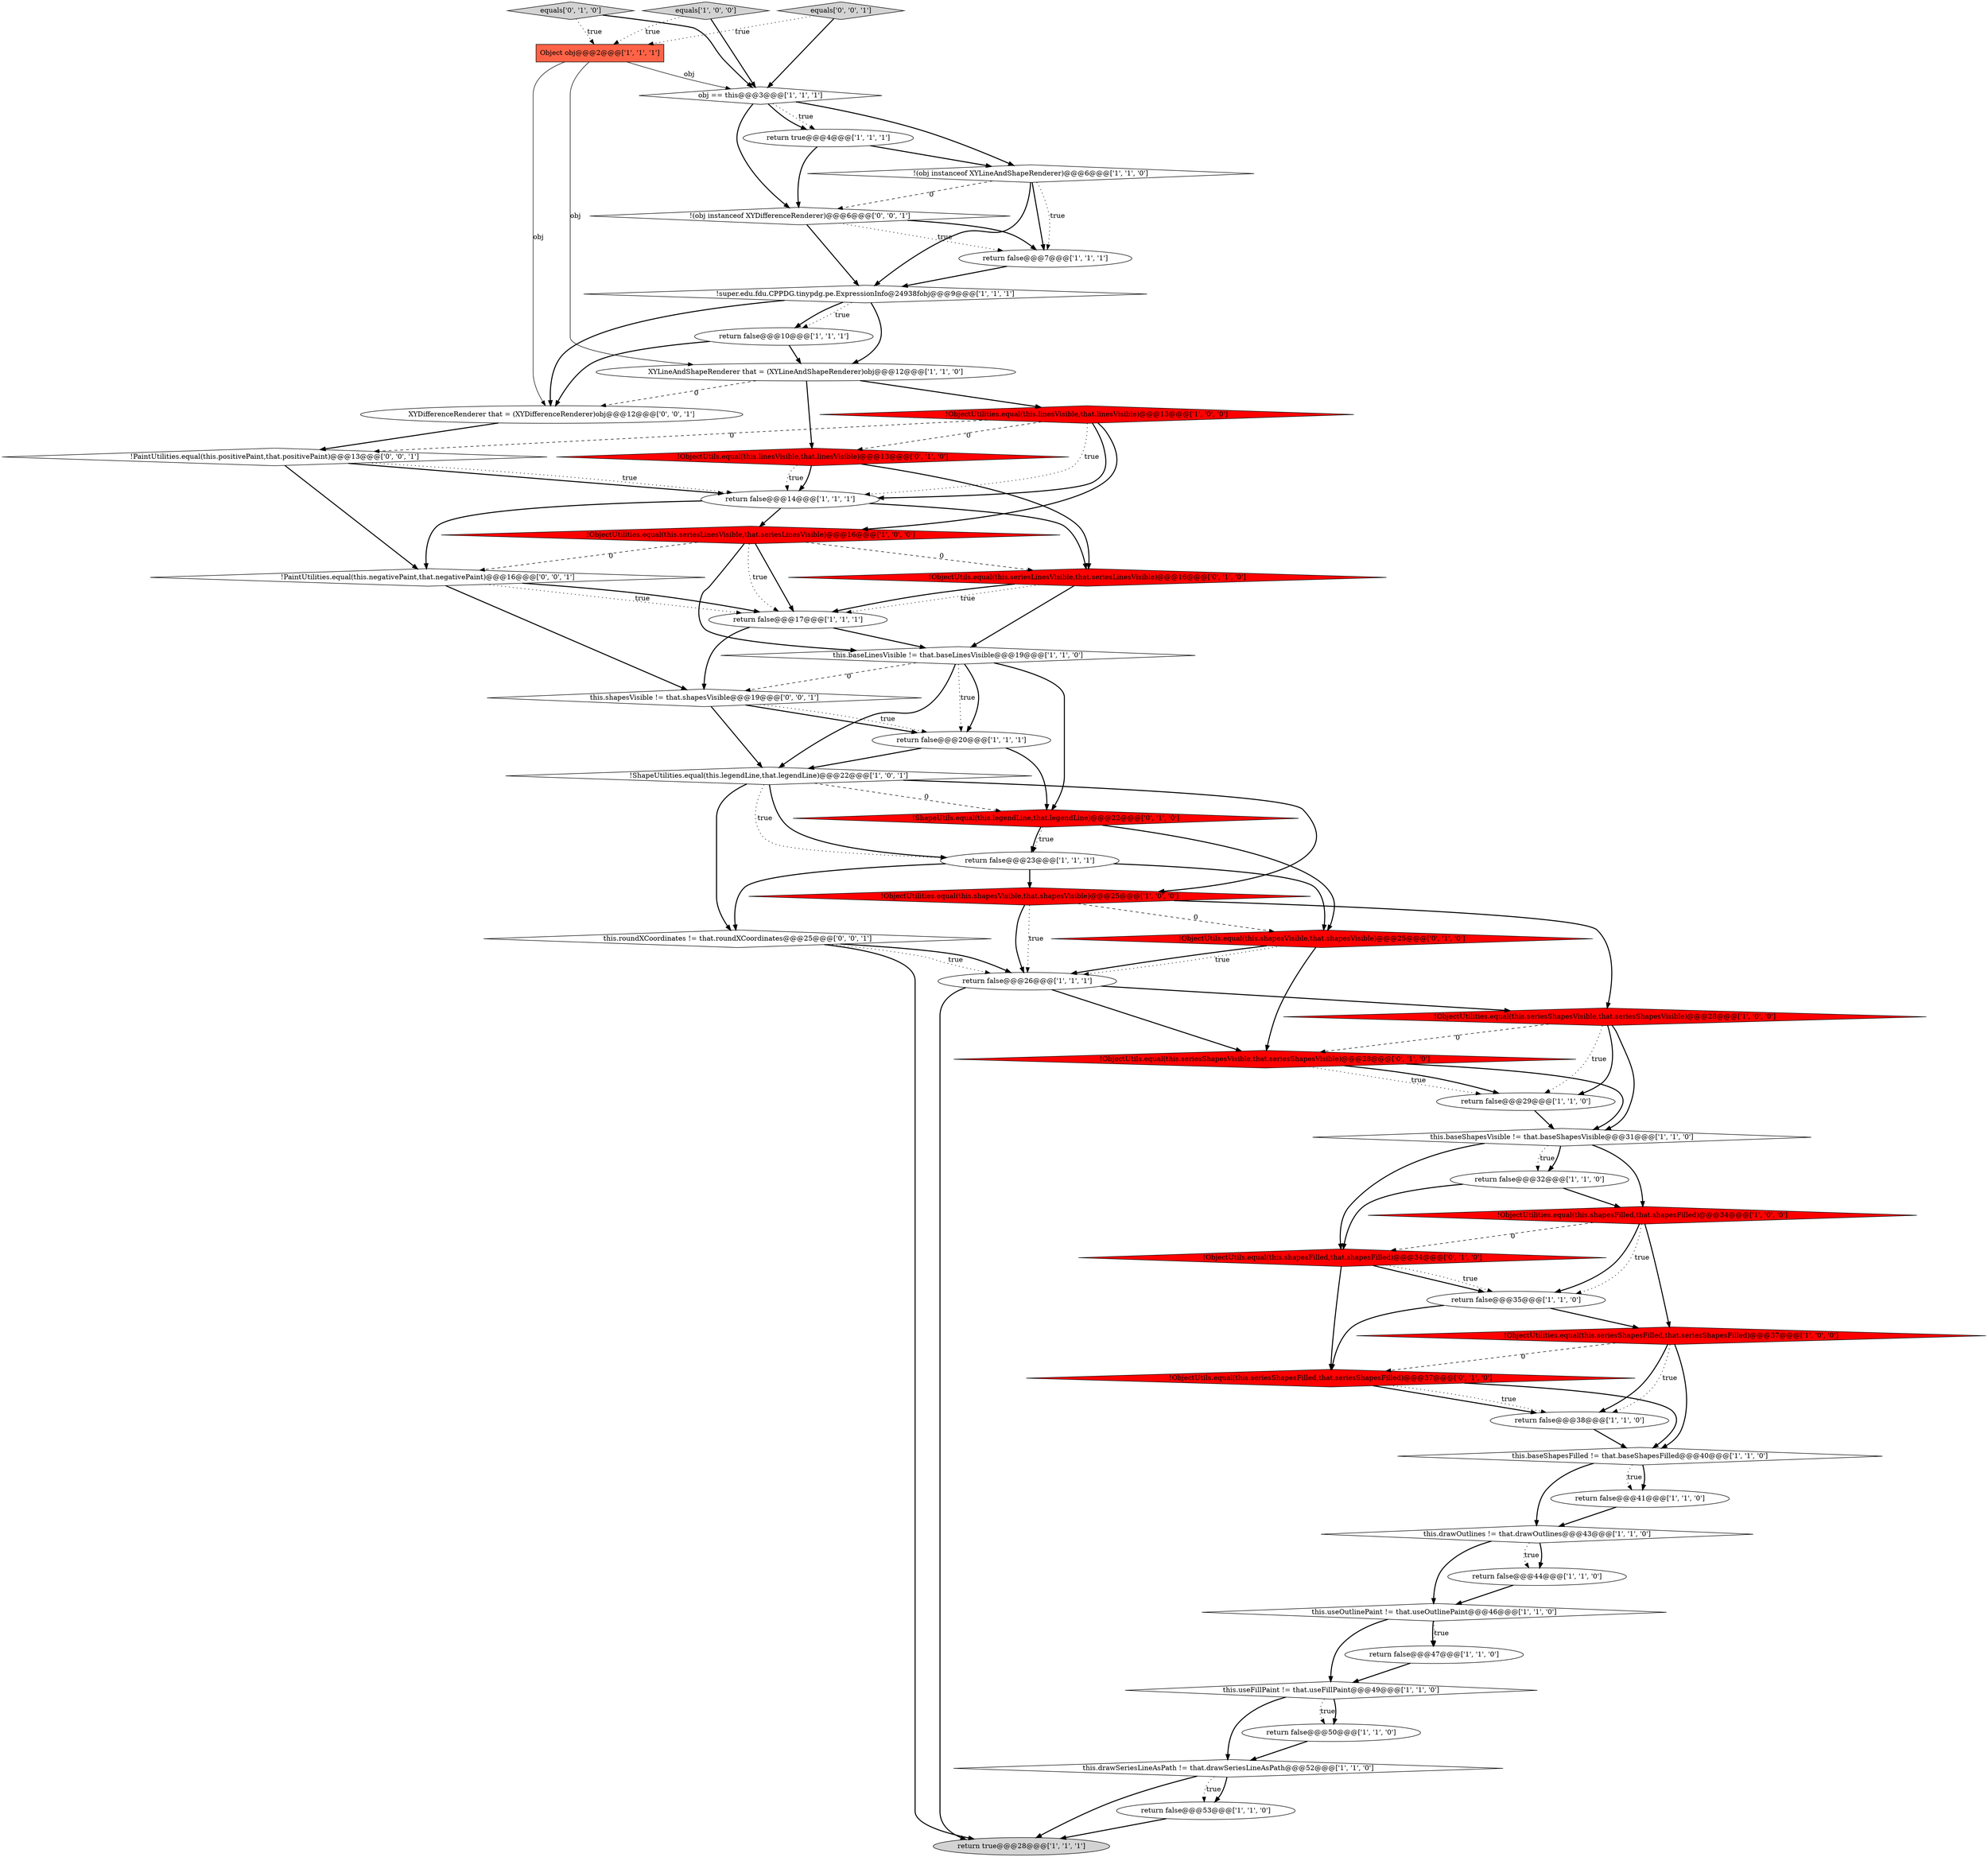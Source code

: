 digraph {
13 [style = filled, label = "this.baseShapesVisible != that.baseShapesVisible@@@31@@@['1', '1', '0']", fillcolor = white, shape = diamond image = "AAA0AAABBB1BBB"];
31 [style = filled, label = "!ObjectUtilities.equal(this.seriesLinesVisible,that.seriesLinesVisible)@@@16@@@['1', '0', '0']", fillcolor = red, shape = diamond image = "AAA1AAABBB1BBB"];
14 [style = filled, label = "this.drawSeriesLineAsPath != that.drawSeriesLineAsPath@@@52@@@['1', '1', '0']", fillcolor = white, shape = diamond image = "AAA0AAABBB1BBB"];
21 [style = filled, label = "XYLineAndShapeRenderer that = (XYLineAndShapeRenderer)obj@@@12@@@['1', '1', '0']", fillcolor = white, shape = ellipse image = "AAA0AAABBB1BBB"];
5 [style = filled, label = "return false@@@47@@@['1', '1', '0']", fillcolor = white, shape = ellipse image = "AAA0AAABBB1BBB"];
45 [style = filled, label = "!ObjectUtils.equal(this.linesVisible,that.linesVisible)@@@13@@@['0', '1', '0']", fillcolor = red, shape = diamond image = "AAA1AAABBB2BBB"];
1 [style = filled, label = "return true@@@4@@@['1', '1', '1']", fillcolor = white, shape = ellipse image = "AAA0AAABBB1BBB"];
35 [style = filled, label = "return false@@@29@@@['1', '1', '0']", fillcolor = white, shape = ellipse image = "AAA0AAABBB1BBB"];
38 [style = filled, label = "!ObjectUtils.equal(this.seriesShapesFilled,that.seriesShapesFilled)@@@37@@@['0', '1', '0']", fillcolor = red, shape = diamond image = "AAA1AAABBB2BBB"];
6 [style = filled, label = "!ShapeUtilities.equal(this.legendLine,that.legendLine)@@@22@@@['1', '0', '1']", fillcolor = white, shape = diamond image = "AAA0AAABBB1BBB"];
42 [style = filled, label = "equals['0', '1', '0']", fillcolor = lightgray, shape = diamond image = "AAA0AAABBB2BBB"];
23 [style = filled, label = "Object obj@@@2@@@['1', '1', '1']", fillcolor = tomato, shape = box image = "AAA0AAABBB1BBB"];
49 [style = filled, label = "!PaintUtilities.equal(this.positivePaint,that.positivePaint)@@@13@@@['0', '0', '1']", fillcolor = white, shape = diamond image = "AAA0AAABBB3BBB"];
30 [style = filled, label = "!(obj instanceof XYLineAndShapeRenderer)@@@6@@@['1', '1', '0']", fillcolor = white, shape = diamond image = "AAA0AAABBB1BBB"];
4 [style = filled, label = "return false@@@41@@@['1', '1', '0']", fillcolor = white, shape = ellipse image = "AAA0AAABBB1BBB"];
9 [style = filled, label = "!ObjectUtilities.equal(this.linesVisible,that.linesVisible)@@@13@@@['1', '0', '0']", fillcolor = red, shape = diamond image = "AAA1AAABBB1BBB"];
0 [style = filled, label = "!ObjectUtilities.equal(this.shapesFilled,that.shapesFilled)@@@34@@@['1', '0', '0']", fillcolor = red, shape = diamond image = "AAA1AAABBB1BBB"];
37 [style = filled, label = "return false@@@38@@@['1', '1', '0']", fillcolor = white, shape = ellipse image = "AAA0AAABBB1BBB"];
33 [style = filled, label = "equals['1', '0', '0']", fillcolor = lightgray, shape = diamond image = "AAA0AAABBB1BBB"];
41 [style = filled, label = "!ObjectUtils.equal(this.shapesFilled,that.shapesFilled)@@@34@@@['0', '1', '0']", fillcolor = red, shape = diamond image = "AAA1AAABBB2BBB"];
16 [style = filled, label = "return false@@@26@@@['1', '1', '1']", fillcolor = white, shape = ellipse image = "AAA0AAABBB1BBB"];
40 [style = filled, label = "!ObjectUtils.equal(this.seriesLinesVisible,that.seriesLinesVisible)@@@16@@@['0', '1', '0']", fillcolor = red, shape = diamond image = "AAA1AAABBB2BBB"];
25 [style = filled, label = "!ObjectUtilities.equal(this.seriesShapesFilled,that.seriesShapesFilled)@@@37@@@['1', '0', '0']", fillcolor = red, shape = diamond image = "AAA1AAABBB1BBB"];
26 [style = filled, label = "return false@@@23@@@['1', '1', '1']", fillcolor = white, shape = ellipse image = "AAA0AAABBB1BBB"];
36 [style = filled, label = "!ObjectUtilities.equal(this.seriesShapesVisible,that.seriesShapesVisible)@@@28@@@['1', '0', '0']", fillcolor = red, shape = diamond image = "AAA1AAABBB1BBB"];
48 [style = filled, label = "equals['0', '0', '1']", fillcolor = lightgray, shape = diamond image = "AAA0AAABBB3BBB"];
8 [style = filled, label = "return false@@@35@@@['1', '1', '0']", fillcolor = white, shape = ellipse image = "AAA0AAABBB1BBB"];
17 [style = filled, label = "!super.edu.fdu.CPPDG.tinypdg.pe.ExpressionInfo@24938fobj@@@9@@@['1', '1', '1']", fillcolor = white, shape = diamond image = "AAA0AAABBB1BBB"];
51 [style = filled, label = "!(obj instanceof XYDifferenceRenderer)@@@6@@@['0', '0', '1']", fillcolor = white, shape = diamond image = "AAA0AAABBB3BBB"];
39 [style = filled, label = "!ShapeUtils.equal(this.legendLine,that.legendLine)@@@22@@@['0', '1', '0']", fillcolor = red, shape = diamond image = "AAA1AAABBB2BBB"];
18 [style = filled, label = "this.baseShapesFilled != that.baseShapesFilled@@@40@@@['1', '1', '0']", fillcolor = white, shape = diamond image = "AAA0AAABBB1BBB"];
46 [style = filled, label = "XYDifferenceRenderer that = (XYDifferenceRenderer)obj@@@12@@@['0', '0', '1']", fillcolor = white, shape = ellipse image = "AAA0AAABBB3BBB"];
15 [style = filled, label = "this.baseLinesVisible != that.baseLinesVisible@@@19@@@['1', '1', '0']", fillcolor = white, shape = diamond image = "AAA0AAABBB1BBB"];
10 [style = filled, label = "return false@@@10@@@['1', '1', '1']", fillcolor = white, shape = ellipse image = "AAA0AAABBB1BBB"];
19 [style = filled, label = "this.drawOutlines != that.drawOutlines@@@43@@@['1', '1', '0']", fillcolor = white, shape = diamond image = "AAA0AAABBB1BBB"];
12 [style = filled, label = "return false@@@44@@@['1', '1', '0']", fillcolor = white, shape = ellipse image = "AAA0AAABBB1BBB"];
27 [style = filled, label = "return false@@@50@@@['1', '1', '0']", fillcolor = white, shape = ellipse image = "AAA0AAABBB1BBB"];
2 [style = filled, label = "this.useOutlinePaint != that.useOutlinePaint@@@46@@@['1', '1', '0']", fillcolor = white, shape = diamond image = "AAA0AAABBB1BBB"];
24 [style = filled, label = "return false@@@14@@@['1', '1', '1']", fillcolor = white, shape = ellipse image = "AAA0AAABBB1BBB"];
20 [style = filled, label = "this.useFillPaint != that.useFillPaint@@@49@@@['1', '1', '0']", fillcolor = white, shape = diamond image = "AAA0AAABBB1BBB"];
50 [style = filled, label = "this.shapesVisible != that.shapesVisible@@@19@@@['0', '0', '1']", fillcolor = white, shape = diamond image = "AAA0AAABBB3BBB"];
3 [style = filled, label = "return false@@@17@@@['1', '1', '1']", fillcolor = white, shape = ellipse image = "AAA0AAABBB1BBB"];
44 [style = filled, label = "!ObjectUtils.equal(this.shapesVisible,that.shapesVisible)@@@25@@@['0', '1', '0']", fillcolor = red, shape = diamond image = "AAA1AAABBB2BBB"];
32 [style = filled, label = "return false@@@20@@@['1', '1', '1']", fillcolor = white, shape = ellipse image = "AAA0AAABBB1BBB"];
43 [style = filled, label = "!ObjectUtils.equal(this.seriesShapesVisible,that.seriesShapesVisible)@@@28@@@['0', '1', '0']", fillcolor = red, shape = diamond image = "AAA1AAABBB2BBB"];
7 [style = filled, label = "return true@@@28@@@['1', '1', '1']", fillcolor = lightgray, shape = ellipse image = "AAA0AAABBB1BBB"];
47 [style = filled, label = "this.roundXCoordinates != that.roundXCoordinates@@@25@@@['0', '0', '1']", fillcolor = white, shape = diamond image = "AAA0AAABBB3BBB"];
29 [style = filled, label = "return false@@@32@@@['1', '1', '0']", fillcolor = white, shape = ellipse image = "AAA0AAABBB1BBB"];
34 [style = filled, label = "obj == this@@@3@@@['1', '1', '1']", fillcolor = white, shape = diamond image = "AAA0AAABBB1BBB"];
28 [style = filled, label = "return false@@@7@@@['1', '1', '1']", fillcolor = white, shape = ellipse image = "AAA0AAABBB1BBB"];
11 [style = filled, label = "!ObjectUtilities.equal(this.shapesVisible,that.shapesVisible)@@@25@@@['1', '0', '0']", fillcolor = red, shape = diamond image = "AAA1AAABBB1BBB"];
22 [style = filled, label = "return false@@@53@@@['1', '1', '0']", fillcolor = white, shape = ellipse image = "AAA0AAABBB1BBB"];
52 [style = filled, label = "!PaintUtilities.equal(this.negativePaint,that.negativePaint)@@@16@@@['0', '0', '1']", fillcolor = white, shape = diamond image = "AAA0AAABBB3BBB"];
50->32 [style = bold, label=""];
5->20 [style = bold, label=""];
43->35 [style = dotted, label="true"];
47->7 [style = bold, label=""];
41->8 [style = bold, label=""];
29->0 [style = bold, label=""];
16->7 [style = bold, label=""];
40->15 [style = bold, label=""];
20->27 [style = dotted, label="true"];
14->22 [style = dotted, label="true"];
31->40 [style = dashed, label="0"];
1->30 [style = bold, label=""];
11->36 [style = bold, label=""];
32->6 [style = bold, label=""];
26->11 [style = bold, label=""];
45->24 [style = bold, label=""];
14->7 [style = bold, label=""];
20->27 [style = bold, label=""];
31->52 [style = dashed, label="0"];
49->24 [style = bold, label=""];
12->2 [style = bold, label=""];
6->26 [style = dotted, label="true"];
30->28 [style = bold, label=""];
43->35 [style = bold, label=""];
0->25 [style = bold, label=""];
6->11 [style = bold, label=""];
52->3 [style = dotted, label="true"];
51->17 [style = bold, label=""];
0->8 [style = bold, label=""];
16->43 [style = bold, label=""];
42->23 [style = dotted, label="true"];
30->51 [style = dashed, label="0"];
31->3 [style = dotted, label="true"];
48->34 [style = bold, label=""];
17->21 [style = bold, label=""];
9->24 [style = bold, label=""];
11->16 [style = bold, label=""];
2->20 [style = bold, label=""];
51->28 [style = bold, label=""];
19->12 [style = bold, label=""];
39->26 [style = dotted, label="true"];
4->19 [style = bold, label=""];
14->22 [style = bold, label=""];
18->19 [style = bold, label=""];
26->47 [style = bold, label=""];
20->14 [style = bold, label=""];
24->40 [style = bold, label=""];
10->21 [style = bold, label=""];
19->2 [style = bold, label=""];
9->45 [style = dashed, label="0"];
22->7 [style = bold, label=""];
39->26 [style = bold, label=""];
8->38 [style = bold, label=""];
15->50 [style = dashed, label="0"];
0->8 [style = dotted, label="true"];
43->13 [style = bold, label=""];
21->45 [style = bold, label=""];
9->24 [style = dotted, label="true"];
21->9 [style = bold, label=""];
38->18 [style = bold, label=""];
0->41 [style = dashed, label="0"];
18->4 [style = bold, label=""];
44->16 [style = bold, label=""];
38->37 [style = bold, label=""];
25->37 [style = bold, label=""];
40->3 [style = dotted, label="true"];
40->3 [style = bold, label=""];
13->29 [style = dotted, label="true"];
1->51 [style = bold, label=""];
11->16 [style = dotted, label="true"];
41->38 [style = bold, label=""];
31->3 [style = bold, label=""];
45->24 [style = dotted, label="true"];
30->28 [style = dotted, label="true"];
36->35 [style = bold, label=""];
6->47 [style = bold, label=""];
47->16 [style = bold, label=""];
51->28 [style = dotted, label="true"];
13->0 [style = bold, label=""];
38->37 [style = dotted, label="true"];
21->46 [style = dashed, label="0"];
17->10 [style = bold, label=""];
16->36 [style = bold, label=""];
17->46 [style = bold, label=""];
6->26 [style = bold, label=""];
30->17 [style = bold, label=""];
27->14 [style = bold, label=""];
9->31 [style = bold, label=""];
11->44 [style = dashed, label="0"];
25->18 [style = bold, label=""];
19->12 [style = dotted, label="true"];
34->1 [style = dotted, label="true"];
15->32 [style = dotted, label="true"];
13->41 [style = bold, label=""];
34->51 [style = bold, label=""];
36->13 [style = bold, label=""];
25->38 [style = dashed, label="0"];
26->44 [style = bold, label=""];
24->31 [style = bold, label=""];
28->17 [style = bold, label=""];
41->8 [style = dotted, label="true"];
52->50 [style = bold, label=""];
32->39 [style = bold, label=""];
2->5 [style = dotted, label="true"];
45->40 [style = bold, label=""];
2->5 [style = bold, label=""];
3->50 [style = bold, label=""];
25->37 [style = dotted, label="true"];
23->46 [style = solid, label="obj"];
42->34 [style = bold, label=""];
23->21 [style = solid, label="obj"];
50->6 [style = bold, label=""];
39->44 [style = bold, label=""];
34->1 [style = bold, label=""];
29->41 [style = bold, label=""];
46->49 [style = bold, label=""];
10->46 [style = bold, label=""];
15->6 [style = bold, label=""];
3->15 [style = bold, label=""];
9->49 [style = dashed, label="0"];
36->43 [style = dashed, label="0"];
31->15 [style = bold, label=""];
34->30 [style = bold, label=""];
44->43 [style = bold, label=""];
17->10 [style = dotted, label="true"];
33->23 [style = dotted, label="true"];
13->29 [style = bold, label=""];
23->34 [style = solid, label="obj"];
49->52 [style = bold, label=""];
49->24 [style = dotted, label="true"];
47->16 [style = dotted, label="true"];
15->39 [style = bold, label=""];
50->32 [style = dotted, label="true"];
37->18 [style = bold, label=""];
24->52 [style = bold, label=""];
52->3 [style = bold, label=""];
48->23 [style = dotted, label="true"];
18->4 [style = dotted, label="true"];
36->35 [style = dotted, label="true"];
35->13 [style = bold, label=""];
15->32 [style = bold, label=""];
33->34 [style = bold, label=""];
8->25 [style = bold, label=""];
44->16 [style = dotted, label="true"];
6->39 [style = dashed, label="0"];
}
